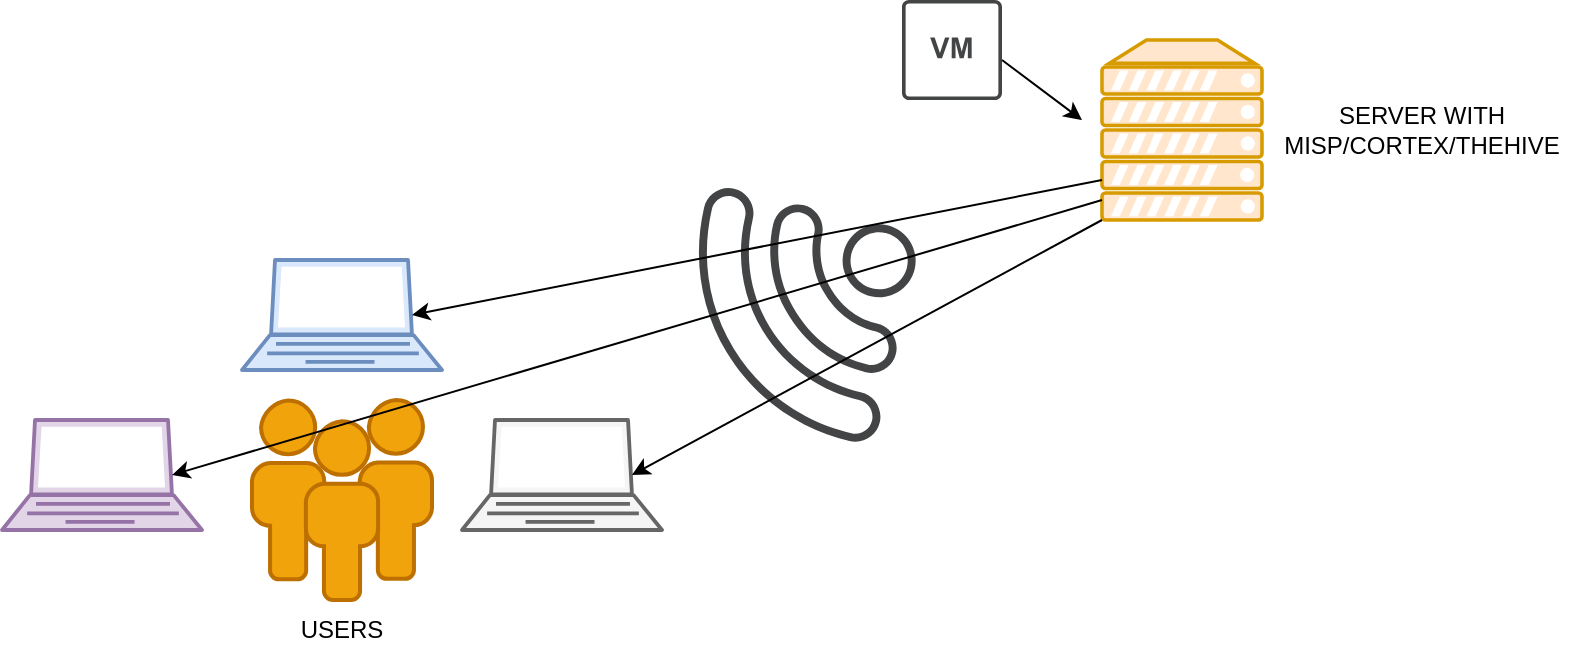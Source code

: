 <mxfile version="26.1.1">
  <diagram name="Page-1" id="10hkS24UuInT2cYbUx8V">
    <mxGraphModel dx="1393" dy="798" grid="1" gridSize="10" guides="1" tooltips="1" connect="1" arrows="1" fold="1" page="1" pageScale="1" pageWidth="850" pageHeight="1100" math="0" shadow="0">
      <root>
        <mxCell id="0" />
        <mxCell id="1" parent="0" />
        <mxCell id="p5ZCDyn5Iownpoi6HtZg-1" value="" style="verticalAlign=top;verticalLabelPosition=bottom;labelPosition=center;align=center;html=1;outlineConnect=0;fillColor=#ffe6cc;strokeColor=#d79b00;gradientDirection=north;strokeWidth=2;shape=mxgraph.networks.server;" parent="1" vertex="1">
          <mxGeometry x="600" y="70" width="80" height="90" as="geometry" />
        </mxCell>
        <mxCell id="p5ZCDyn5Iownpoi6HtZg-2" value="" style="sketch=0;pointerEvents=1;shadow=0;dashed=0;html=1;strokeColor=none;fillColor=#434445;aspect=fixed;labelPosition=center;verticalLabelPosition=bottom;verticalAlign=top;align=center;outlineConnect=0;shape=mxgraph.vvd.virtual_machine;" parent="1" vertex="1">
          <mxGeometry x="500" y="50" width="50" height="50" as="geometry" />
        </mxCell>
        <mxCell id="p5ZCDyn5Iownpoi6HtZg-3" value="" style="verticalAlign=top;verticalLabelPosition=bottom;labelPosition=center;align=center;html=1;outlineConnect=0;fillColor=#dae8fc;strokeColor=#6c8ebf;gradientDirection=north;strokeWidth=2;shape=mxgraph.networks.laptop;" parent="1" vertex="1">
          <mxGeometry x="170" y="180" width="100" height="55" as="geometry" />
        </mxCell>
        <mxCell id="p5ZCDyn5Iownpoi6HtZg-4" value="" style="verticalAlign=top;verticalLabelPosition=bottom;labelPosition=center;align=center;html=1;outlineConnect=0;fillColor=#e1d5e7;strokeColor=#9673a6;gradientDirection=north;strokeWidth=2;shape=mxgraph.networks.laptop;" parent="1" vertex="1">
          <mxGeometry x="50" y="260" width="100" height="55" as="geometry" />
        </mxCell>
        <mxCell id="p5ZCDyn5Iownpoi6HtZg-5" value="" style="fontColor=#333333;verticalAlign=top;verticalLabelPosition=bottom;labelPosition=center;align=center;html=1;outlineConnect=0;fillColor=#f5f5f5;strokeColor=#666666;gradientDirection=north;strokeWidth=2;shape=mxgraph.networks.laptop;" parent="1" vertex="1">
          <mxGeometry x="280" y="260" width="100" height="55" as="geometry" />
        </mxCell>
        <mxCell id="p5ZCDyn5Iownpoi6HtZg-6" value="" style="fontColor=#000000;verticalAlign=top;verticalLabelPosition=bottom;labelPosition=center;align=center;html=1;outlineConnect=0;fillColor=#f0a30a;strokeColor=#BD7000;gradientDirection=north;strokeWidth=2;shape=mxgraph.networks.users;" parent="1" vertex="1">
          <mxGeometry x="175" y="250" width="90" height="100" as="geometry" />
        </mxCell>
        <mxCell id="p5ZCDyn5Iownpoi6HtZg-7" value="" style="endArrow=classic;html=1;rounded=0;" parent="1" edge="1">
          <mxGeometry width="50" height="50" relative="1" as="geometry">
            <mxPoint x="550" y="80" as="sourcePoint" />
            <mxPoint x="590" y="110" as="targetPoint" />
          </mxGeometry>
        </mxCell>
        <mxCell id="p5ZCDyn5Iownpoi6HtZg-9" value="" style="sketch=0;pointerEvents=1;shadow=0;dashed=0;html=1;strokeColor=none;fillColor=#434445;aspect=fixed;labelPosition=center;verticalLabelPosition=bottom;verticalAlign=top;align=center;outlineConnect=0;shape=mxgraph.vvd.wi_fi;rotation=-167;" parent="1" vertex="1">
          <mxGeometry x="390" y="152.5" width="110" height="110" as="geometry" />
        </mxCell>
        <mxCell id="p5ZCDyn5Iownpoi6HtZg-10" value="" style="endArrow=classic;html=1;rounded=0;entryX=0.85;entryY=0.5;entryDx=0;entryDy=0;entryPerimeter=0;" parent="1" target="p5ZCDyn5Iownpoi6HtZg-5" edge="1">
          <mxGeometry width="50" height="50" relative="1" as="geometry">
            <mxPoint x="600" y="160" as="sourcePoint" />
            <mxPoint x="580" y="130" as="targetPoint" />
          </mxGeometry>
        </mxCell>
        <mxCell id="p5ZCDyn5Iownpoi6HtZg-11" value="" style="endArrow=classic;html=1;rounded=0;entryX=0.85;entryY=0.5;entryDx=0;entryDy=0;entryPerimeter=0;" parent="1" target="p5ZCDyn5Iownpoi6HtZg-4" edge="1">
          <mxGeometry width="50" height="50" relative="1" as="geometry">
            <mxPoint x="600" y="150" as="sourcePoint" />
            <mxPoint x="330" y="240" as="targetPoint" />
          </mxGeometry>
        </mxCell>
        <mxCell id="p5ZCDyn5Iownpoi6HtZg-12" value="" style="endArrow=classic;html=1;rounded=0;entryX=0.85;entryY=0.5;entryDx=0;entryDy=0;entryPerimeter=0;" parent="1" target="p5ZCDyn5Iownpoi6HtZg-3" edge="1">
          <mxGeometry width="50" height="50" relative="1" as="geometry">
            <mxPoint x="600" y="140" as="sourcePoint" />
            <mxPoint x="650" y="90" as="targetPoint" />
          </mxGeometry>
        </mxCell>
        <mxCell id="N66a5kBkUMPjj3WKQ4z2-1" value="USERS" style="text;html=1;align=center;verticalAlign=middle;whiteSpace=wrap;rounded=0;" vertex="1" parent="1">
          <mxGeometry x="190" y="350" width="60" height="30" as="geometry" />
        </mxCell>
        <mxCell id="N66a5kBkUMPjj3WKQ4z2-2" value="SERVER WITH MISP/CORTEX/THEHIVE" style="text;html=1;align=center;verticalAlign=middle;whiteSpace=wrap;rounded=0;" vertex="1" parent="1">
          <mxGeometry x="680" y="100" width="160" height="30" as="geometry" />
        </mxCell>
      </root>
    </mxGraphModel>
  </diagram>
</mxfile>
